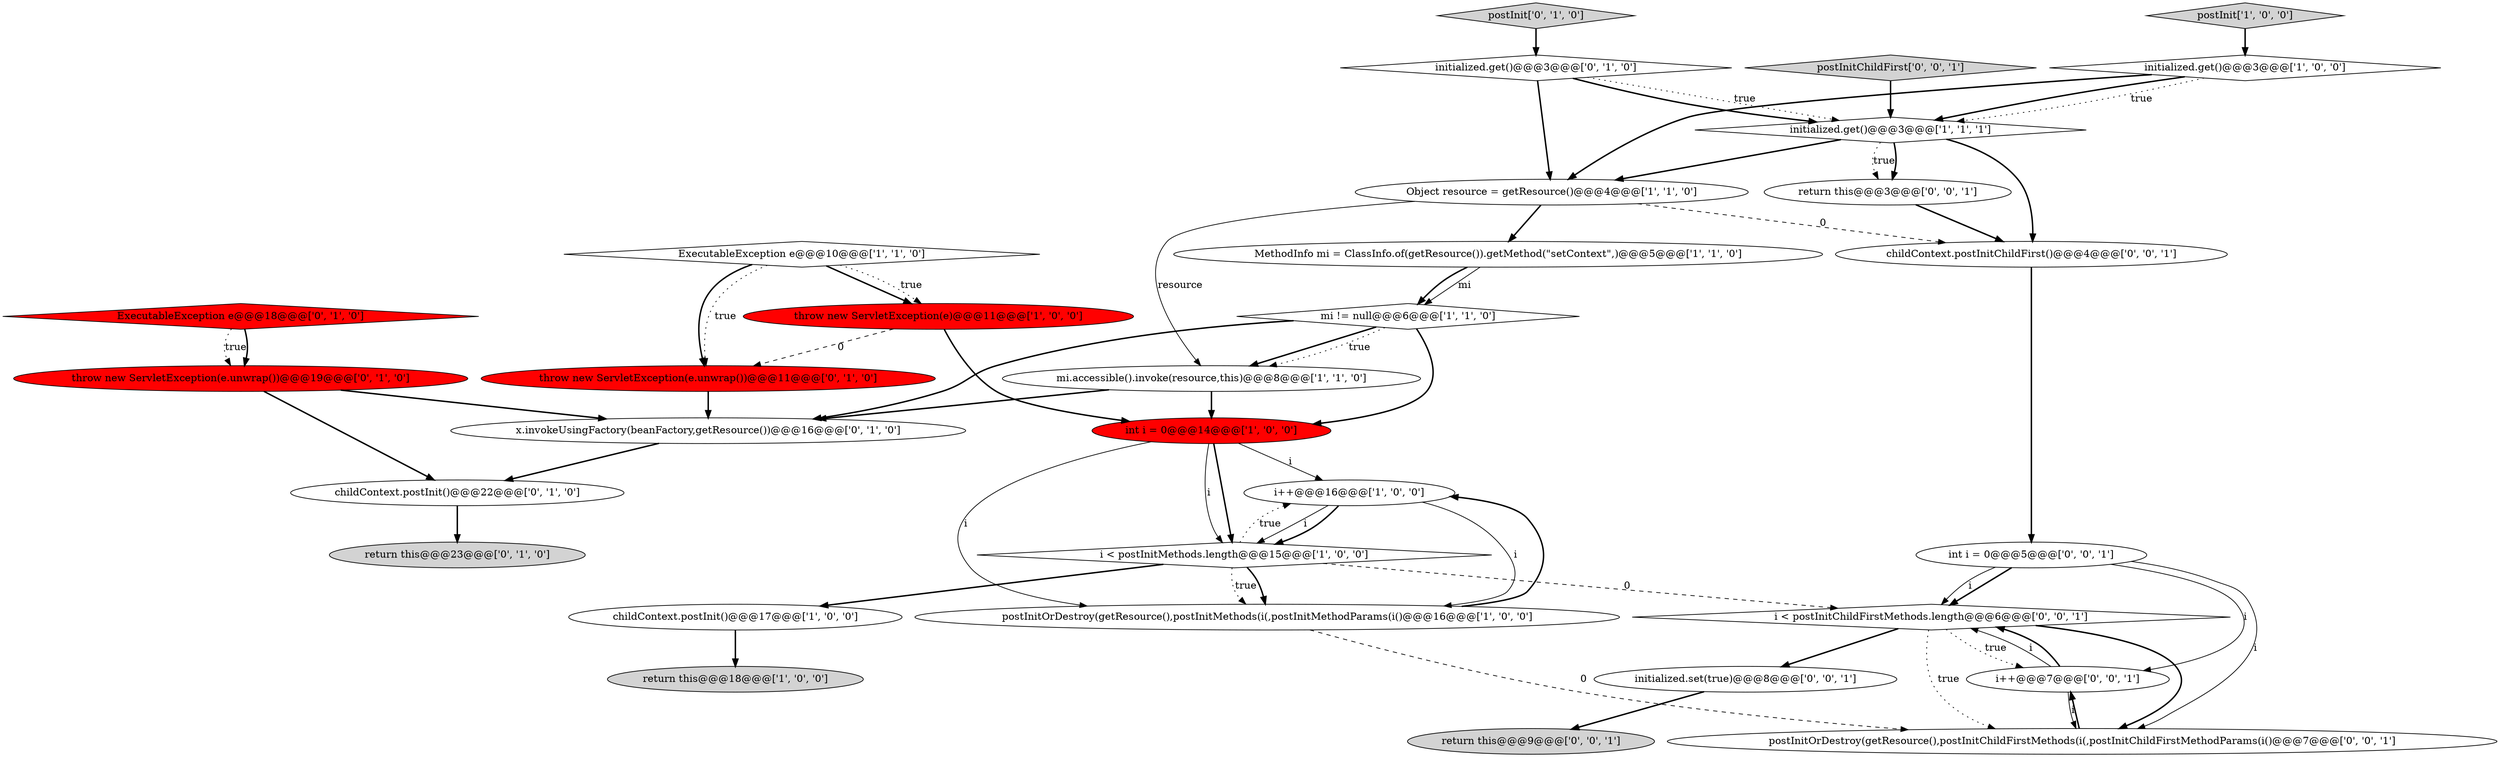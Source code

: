 digraph {
10 [style = filled, label = "i++@@@16@@@['1', '0', '0']", fillcolor = white, shape = ellipse image = "AAA0AAABBB1BBB"];
12 [style = filled, label = "ExecutableException e@@@10@@@['1', '1', '0']", fillcolor = white, shape = diamond image = "AAA0AAABBB1BBB"];
28 [style = filled, label = "i++@@@7@@@['0', '0', '1']", fillcolor = white, shape = ellipse image = "AAA0AAABBB3BBB"];
29 [style = filled, label = "initialized.set(true)@@@8@@@['0', '0', '1']", fillcolor = white, shape = ellipse image = "AAA0AAABBB3BBB"];
6 [style = filled, label = "throw new ServletException(e)@@@11@@@['1', '0', '0']", fillcolor = red, shape = ellipse image = "AAA1AAABBB1BBB"];
5 [style = filled, label = "initialized.get()@@@3@@@['1', '1', '1']", fillcolor = white, shape = diamond image = "AAA0AAABBB1BBB"];
18 [style = filled, label = "childContext.postInit()@@@22@@@['0', '1', '0']", fillcolor = white, shape = ellipse image = "AAA0AAABBB2BBB"];
23 [style = filled, label = "childContext.postInitChildFirst()@@@4@@@['0', '0', '1']", fillcolor = white, shape = ellipse image = "AAA0AAABBB3BBB"];
14 [style = filled, label = "MethodInfo mi = ClassInfo.of(getResource()).getMethod(\"setContext\",)@@@5@@@['1', '1', '0']", fillcolor = white, shape = ellipse image = "AAA0AAABBB1BBB"];
0 [style = filled, label = "initialized.get()@@@3@@@['1', '0', '0']", fillcolor = white, shape = diamond image = "AAA0AAABBB1BBB"];
2 [style = filled, label = "int i = 0@@@14@@@['1', '0', '0']", fillcolor = red, shape = ellipse image = "AAA1AAABBB1BBB"];
9 [style = filled, label = "mi != null@@@6@@@['1', '1', '0']", fillcolor = white, shape = diamond image = "AAA0AAABBB1BBB"];
1 [style = filled, label = "Object resource = getResource()@@@4@@@['1', '1', '0']", fillcolor = white, shape = ellipse image = "AAA0AAABBB1BBB"];
4 [style = filled, label = "childContext.postInit()@@@17@@@['1', '0', '0']", fillcolor = white, shape = ellipse image = "AAA0AAABBB1BBB"];
21 [style = filled, label = "postInit['0', '1', '0']", fillcolor = lightgray, shape = diamond image = "AAA0AAABBB2BBB"];
17 [style = filled, label = "throw new ServletException(e.unwrap())@@@11@@@['0', '1', '0']", fillcolor = red, shape = ellipse image = "AAA1AAABBB2BBB"];
26 [style = filled, label = "int i = 0@@@5@@@['0', '0', '1']", fillcolor = white, shape = ellipse image = "AAA0AAABBB3BBB"];
7 [style = filled, label = "postInit['1', '0', '0']", fillcolor = lightgray, shape = diamond image = "AAA0AAABBB1BBB"];
30 [style = filled, label = "postInitOrDestroy(getResource(),postInitChildFirstMethods(i(,postInitChildFirstMethodParams(i()@@@7@@@['0', '0', '1']", fillcolor = white, shape = ellipse image = "AAA0AAABBB3BBB"];
20 [style = filled, label = "x.invokeUsingFactory(beanFactory,getResource())@@@16@@@['0', '1', '0']", fillcolor = white, shape = ellipse image = "AAA0AAABBB2BBB"];
8 [style = filled, label = "i < postInitMethods.length@@@15@@@['1', '0', '0']", fillcolor = white, shape = diamond image = "AAA0AAABBB1BBB"];
24 [style = filled, label = "return this@@@3@@@['0', '0', '1']", fillcolor = white, shape = ellipse image = "AAA0AAABBB3BBB"];
11 [style = filled, label = "mi.accessible().invoke(resource,this)@@@8@@@['1', '1', '0']", fillcolor = white, shape = ellipse image = "AAA0AAABBB1BBB"];
22 [style = filled, label = "return this@@@23@@@['0', '1', '0']", fillcolor = lightgray, shape = ellipse image = "AAA0AAABBB2BBB"];
27 [style = filled, label = "postInitChildFirst['0', '0', '1']", fillcolor = lightgray, shape = diamond image = "AAA0AAABBB3BBB"];
13 [style = filled, label = "postInitOrDestroy(getResource(),postInitMethods(i(,postInitMethodParams(i()@@@16@@@['1', '0', '0']", fillcolor = white, shape = ellipse image = "AAA0AAABBB1BBB"];
3 [style = filled, label = "return this@@@18@@@['1', '0', '0']", fillcolor = lightgray, shape = ellipse image = "AAA0AAABBB1BBB"];
19 [style = filled, label = "throw new ServletException(e.unwrap())@@@19@@@['0', '1', '0']", fillcolor = red, shape = ellipse image = "AAA1AAABBB2BBB"];
31 [style = filled, label = "return this@@@9@@@['0', '0', '1']", fillcolor = lightgray, shape = ellipse image = "AAA0AAABBB3BBB"];
15 [style = filled, label = "initialized.get()@@@3@@@['0', '1', '0']", fillcolor = white, shape = diamond image = "AAA0AAABBB2BBB"];
25 [style = filled, label = "i < postInitChildFirstMethods.length@@@6@@@['0', '0', '1']", fillcolor = white, shape = diamond image = "AAA0AAABBB3BBB"];
16 [style = filled, label = "ExecutableException e@@@18@@@['0', '1', '0']", fillcolor = red, shape = diamond image = "AAA1AAABBB2BBB"];
28->30 [style = solid, label="i"];
15->5 [style = dotted, label="true"];
16->19 [style = dotted, label="true"];
13->10 [style = bold, label=""];
4->3 [style = bold, label=""];
11->20 [style = bold, label=""];
12->17 [style = dotted, label="true"];
19->18 [style = bold, label=""];
0->5 [style = dotted, label="true"];
9->11 [style = bold, label=""];
14->9 [style = solid, label="mi"];
5->23 [style = bold, label=""];
28->25 [style = solid, label="i"];
9->2 [style = bold, label=""];
10->8 [style = solid, label="i"];
25->30 [style = bold, label=""];
19->20 [style = bold, label=""];
9->11 [style = dotted, label="true"];
21->15 [style = bold, label=""];
26->25 [style = bold, label=""];
12->17 [style = bold, label=""];
29->31 [style = bold, label=""];
23->26 [style = bold, label=""];
9->20 [style = bold, label=""];
7->0 [style = bold, label=""];
25->28 [style = dotted, label="true"];
2->13 [style = solid, label="i"];
26->28 [style = solid, label="i"];
6->17 [style = dashed, label="0"];
25->29 [style = bold, label=""];
8->10 [style = dotted, label="true"];
2->10 [style = solid, label="i"];
16->19 [style = bold, label=""];
12->6 [style = bold, label=""];
24->23 [style = bold, label=""];
10->13 [style = solid, label="i"];
11->2 [style = bold, label=""];
15->5 [style = bold, label=""];
2->8 [style = solid, label="i"];
1->11 [style = solid, label="resource"];
6->2 [style = bold, label=""];
20->18 [style = bold, label=""];
5->24 [style = dotted, label="true"];
5->1 [style = bold, label=""];
18->22 [style = bold, label=""];
30->28 [style = bold, label=""];
26->25 [style = solid, label="i"];
10->8 [style = bold, label=""];
12->6 [style = dotted, label="true"];
0->1 [style = bold, label=""];
5->24 [style = bold, label=""];
28->25 [style = bold, label=""];
8->25 [style = dashed, label="0"];
14->9 [style = bold, label=""];
1->14 [style = bold, label=""];
8->13 [style = dotted, label="true"];
26->30 [style = solid, label="i"];
8->4 [style = bold, label=""];
27->5 [style = bold, label=""];
25->30 [style = dotted, label="true"];
1->23 [style = dashed, label="0"];
13->30 [style = dashed, label="0"];
8->13 [style = bold, label=""];
2->8 [style = bold, label=""];
0->5 [style = bold, label=""];
17->20 [style = bold, label=""];
15->1 [style = bold, label=""];
}

